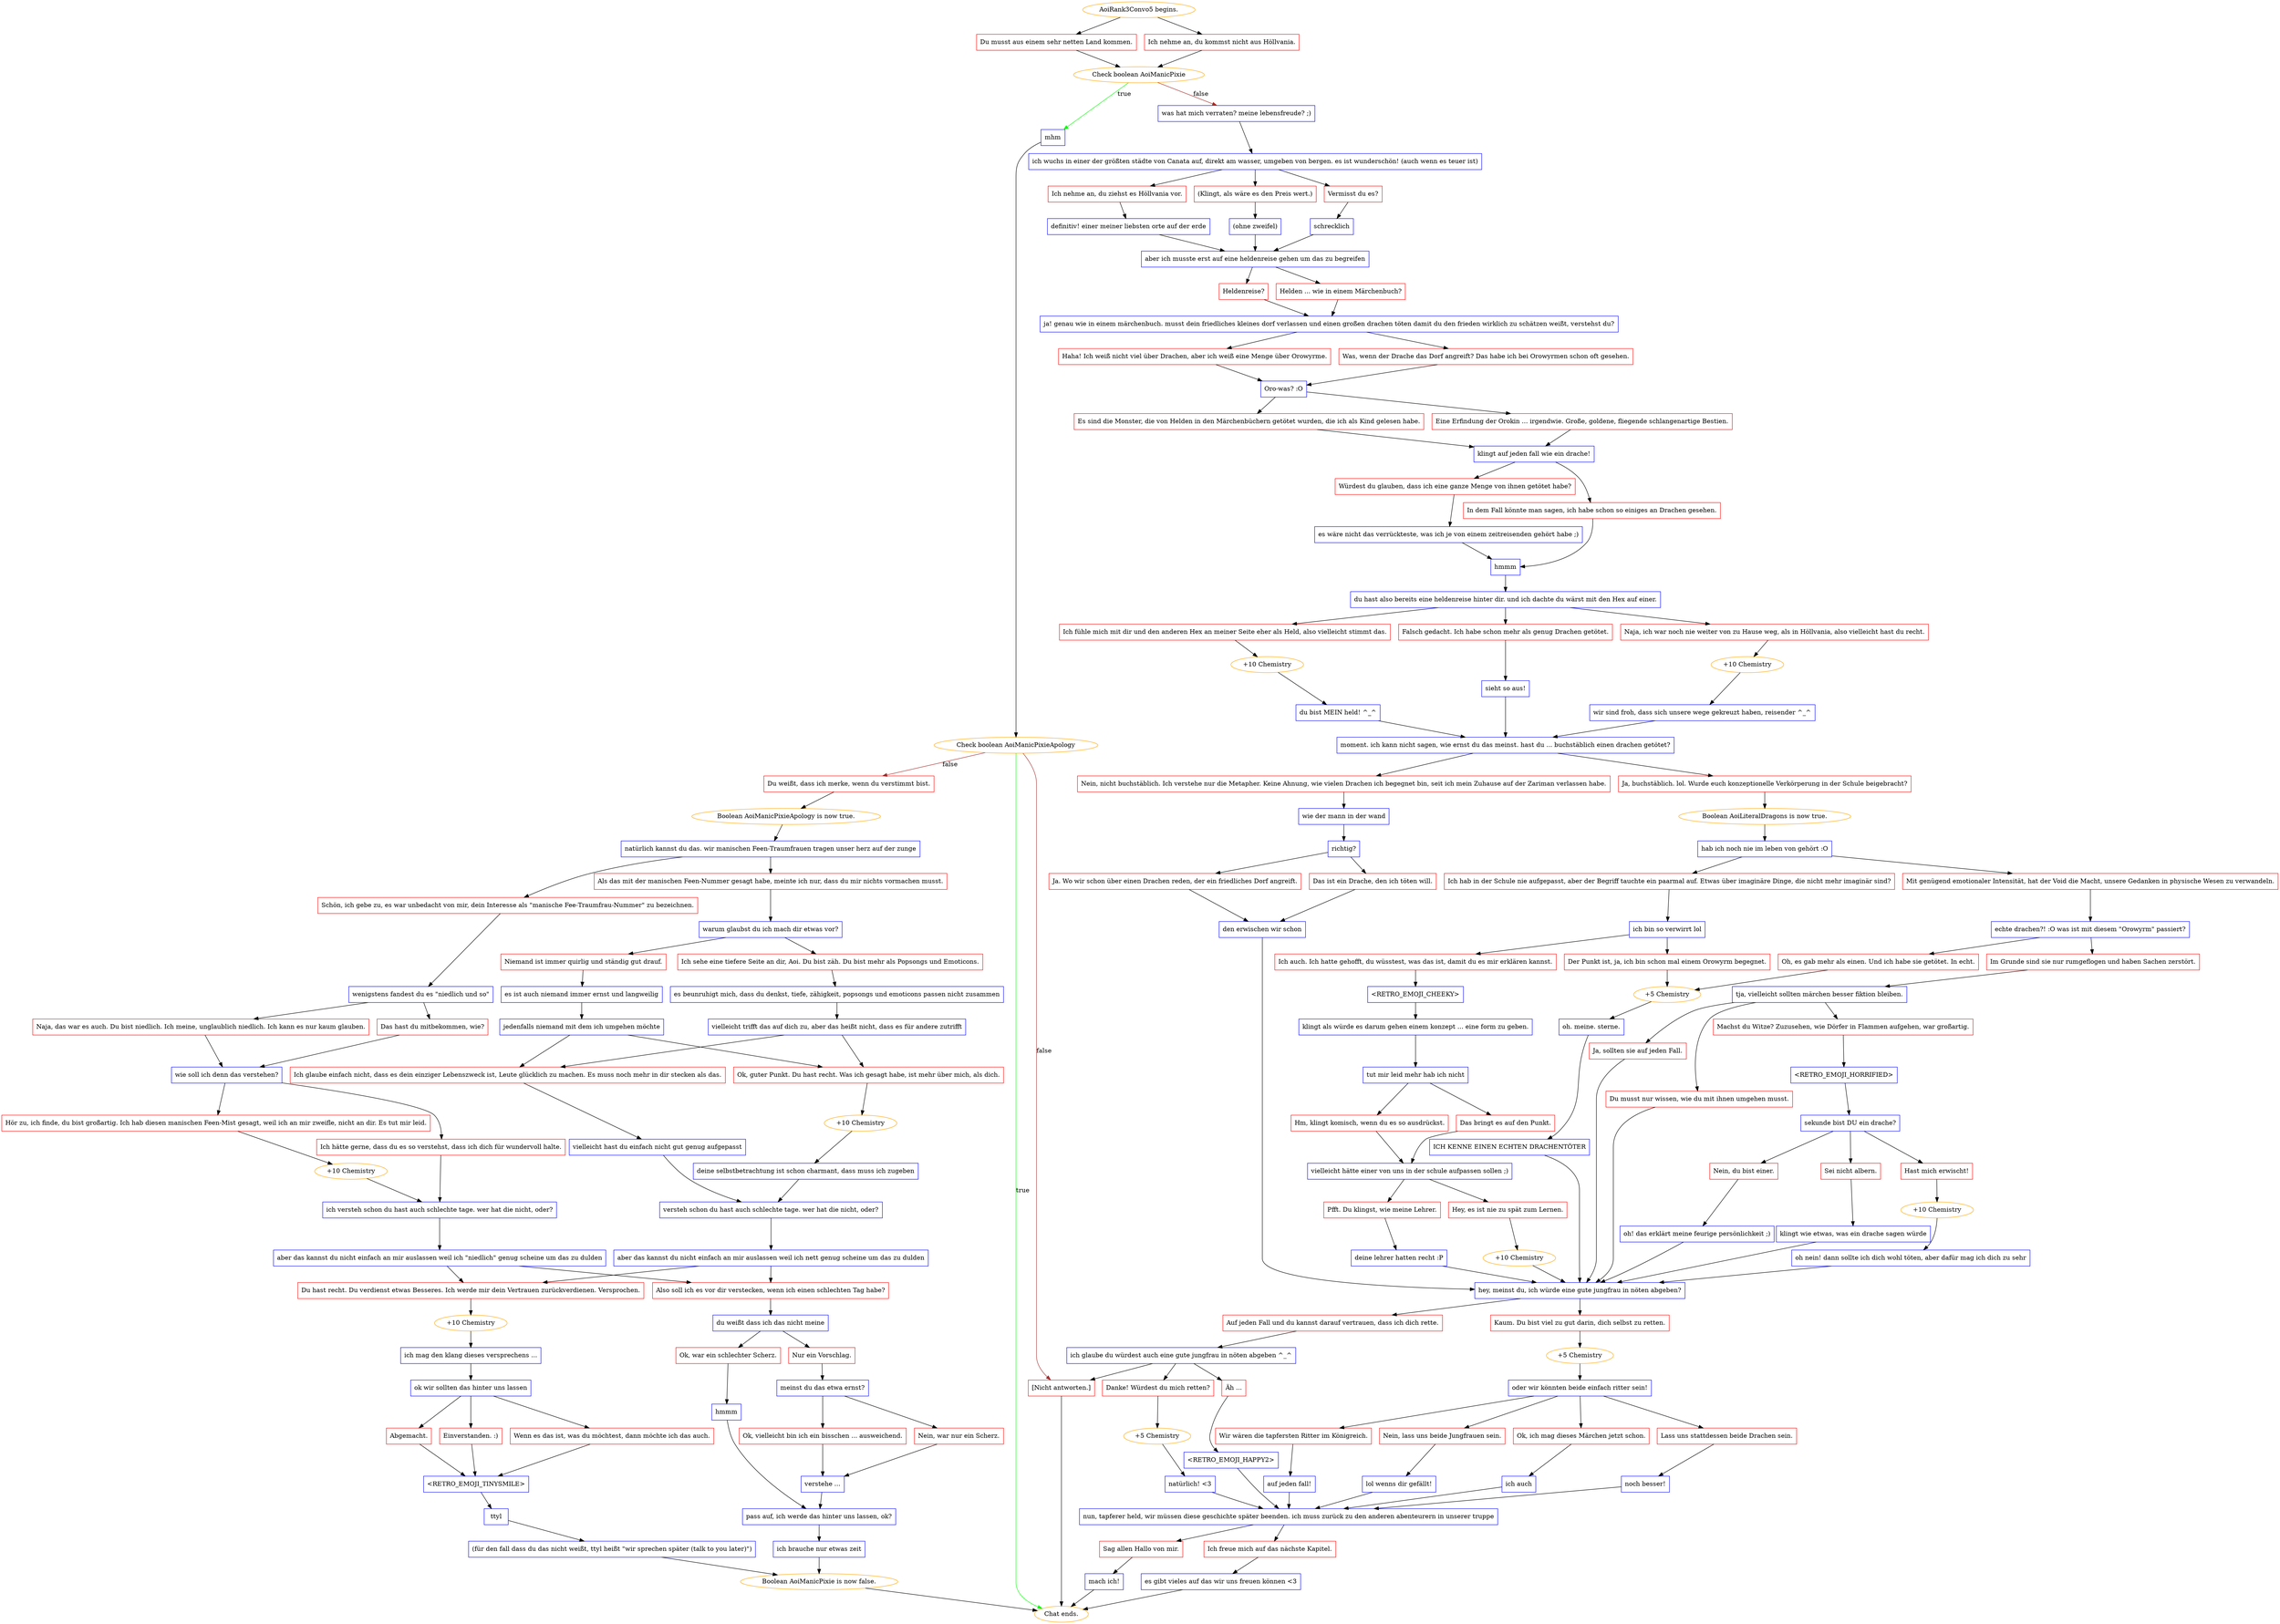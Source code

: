 digraph {
	"AoiRank3Convo5 begins." [color=orange];
		"AoiRank3Convo5 begins." -> j381610217;
		"AoiRank3Convo5 begins." -> j4247738584;
	j381610217 [label="Du musst aus einem sehr netten Land kommen.",shape=box,color=red];
		j381610217 -> j2671432348;
	j4247738584 [label="Ich nehme an, du kommst nicht aus Höllvania.",shape=box,color=red];
		j4247738584 -> j2671432348;
	j2671432348 [label="Check boolean AoiManicPixie",color=orange];
		j2671432348 -> j3274035572 [label=true,color=green];
		j2671432348 -> j2848082576 [label=false,color=brown];
	j3274035572 [label="mhm",shape=box,color=blue];
		j3274035572 -> j2415931465;
	j2848082576 [label="was hat mich verraten? meine lebensfreude? ;)",shape=box,color=blue];
		j2848082576 -> j333963513;
	j2415931465 [label="Check boolean AoiManicPixieApology",color=orange];
		j2415931465 -> "Chat ends." [label=true,color=green];
		j2415931465 -> j3917449478 [label=false,color=brown];
		j2415931465 -> j2595336394 [label=false,color=brown];
	j333963513 [label="ich wuchs in einer der größten städte von Canata auf, direkt am wasser, umgeben von bergen. es ist wunderschön! (auch wenn es teuer ist)",shape=box,color=blue];
		j333963513 -> j1055053629;
		j333963513 -> j3984355510;
		j333963513 -> j1153586942;
	"Chat ends." [color=orange];
	j3917449478 [label="Du weißt, dass ich merke, wenn du verstimmt bist.",shape=box,color=red];
		j3917449478 -> j639540401;
	j2595336394 [label="[Nicht antworten.]",shape=box,color=red];
		j2595336394 -> "Chat ends.";
	j1055053629 [label="Vermisst du es?",shape=box,color=red];
		j1055053629 -> j2687889920;
	j3984355510 [label="Ich nehme an, du ziehst es Höllvania vor.",shape=box,color=red];
		j3984355510 -> j1373996322;
	j1153586942 [label="(Klingt, als wäre es den Preis wert.)",shape=box,color=red];
		j1153586942 -> j1371281929;
	j639540401 [label="Boolean AoiManicPixieApology is now true.",color=orange];
		j639540401 -> j359987019;
	j2687889920 [label="schrecklich",shape=box,color=blue];
		j2687889920 -> j1143107057;
	j1373996322 [label="definitiv! einer meiner liebsten orte auf der erde",shape=box,color=blue];
		j1373996322 -> j1143107057;
	j1371281929 [label="(ohne zweifel)",shape=box,color=blue];
		j1371281929 -> j1143107057;
	j359987019 [label="natürlich kannst du das. wir manischen Feen-Traumfrauen tragen unser herz auf der zunge",shape=box,color=blue];
		j359987019 -> j4085602638;
		j359987019 -> j3597211059;
	j1143107057 [label="aber ich musste erst auf eine heldenreise gehen um das zu begreifen",shape=box,color=blue];
		j1143107057 -> j2350085479;
		j1143107057 -> j1736427066;
	j4085602638 [label="Schön, ich gebe zu, es war unbedacht von mir, dein Interesse als \"manische Fee-Traumfrau-Nummer\" zu bezeichnen.",shape=box,color=red];
		j4085602638 -> j3172429532;
	j3597211059 [label="Als das mit der manischen Feen-Nummer gesagt habe, meinte ich nur, dass du mir nichts vormachen musst.",shape=box,color=red];
		j3597211059 -> j782046907;
	j2350085479 [label="Heldenreise?",shape=box,color=red];
		j2350085479 -> j1378366095;
	j1736427066 [label="Helden ... wie in einem Märchenbuch?",shape=box,color=red];
		j1736427066 -> j1378366095;
	j3172429532 [label="wenigstens fandest du es \"niedlich und so\"",shape=box,color=blue];
		j3172429532 -> j2956565657;
		j3172429532 -> j3118323564;
	j782046907 [label="warum glaubst du ich mach dir etwas vor?",shape=box,color=blue];
		j782046907 -> j4016207302;
		j782046907 -> j2229721602;
	j1378366095 [label="ja! genau wie in einem märchenbuch. musst dein friedliches kleines dorf verlassen und einen großen drachen töten damit du den frieden wirklich zu schätzen weißt, verstehst du?",shape=box,color=blue];
		j1378366095 -> j946156572;
		j1378366095 -> j2796273940;
	j2956565657 [label="Naja, das war es auch. Du bist niedlich. Ich meine, unglaublich niedlich. Ich kann es nur kaum glauben.",shape=box,color=red];
		j2956565657 -> j2182691484;
	j3118323564 [label="Das hast du mitbekommen, wie?",shape=box,color=red];
		j3118323564 -> j2182691484;
	j4016207302 [label="Niemand ist immer quirlig und ständig gut drauf.",shape=box,color=red];
		j4016207302 -> j2905418048;
	j2229721602 [label="Ich sehe eine tiefere Seite an dir, Aoi. Du bist zäh. Du bist mehr als Popsongs und Emoticons.",shape=box,color=red];
		j2229721602 -> j3590263933;
	j946156572 [label="Haha! Ich weiß nicht viel über Drachen, aber ich weiß eine Menge über Orowyrme.",shape=box,color=red];
		j946156572 -> j3867058167;
	j2796273940 [label="Was, wenn der Drache das Dorf angreift? Das habe ich bei Orowyrmen schon oft gesehen.",shape=box,color=red];
		j2796273940 -> j3867058167;
	j2182691484 [label="wie soll ich denn das verstehen?",shape=box,color=blue];
		j2182691484 -> j2358009585;
		j2182691484 -> j1370244528;
	j2905418048 [label="es ist auch niemand immer ernst und langweilig",shape=box,color=blue];
		j2905418048 -> j3751914176;
	j3590263933 [label="es beunruhigt mich, dass du denkst, tiefe, zähigkeit, popsongs und emoticons passen nicht zusammen",shape=box,color=blue];
		j3590263933 -> j3293703337;
	j3867058167 [label="Oro-was? :O",shape=box,color=blue];
		j3867058167 -> j4281649422;
		j3867058167 -> j122561899;
	j2358009585 [label="Hör zu, ich finde, du bist großartig. Ich hab diesen manischen Feen-Mist gesagt, weil ich an mir zweifle, nicht an dir. Es tut mir leid.",shape=box,color=red];
		j2358009585 -> j2579029230;
	j1370244528 [label="Ich hätte gerne, dass du es so verstehst, dass ich dich für wundervoll halte.",shape=box,color=red];
		j1370244528 -> j1064360988;
	j3751914176 [label="jedenfalls niemand mit dem ich umgehen möchte",shape=box,color=blue];
		j3751914176 -> j535339363;
		j3751914176 -> j3470748315;
	j3293703337 [label="vielleicht trifft das auf dich zu, aber das heißt nicht, dass es für andere zutrifft",shape=box,color=blue];
		j3293703337 -> j3470748315;
		j3293703337 -> j535339363;
	j4281649422 [label="Es sind die Monster, die von Helden in den Märchenbüchern getötet wurden, die ich als Kind gelesen habe.",shape=box,color=red];
		j4281649422 -> j861901881;
	j122561899 [label="Eine Erfindung der Orokin ... irgendwie. Große, goldene, fliegende schlangenartige Bestien.",shape=box,color=red];
		j122561899 -> j861901881;
	j2579029230 [label="+10 Chemistry",color=orange];
		j2579029230 -> j1064360988;
	j1064360988 [label="ich versteh schon du hast auch schlechte tage. wer hat die nicht, oder?",shape=box,color=blue];
		j1064360988 -> j2429595035;
	j535339363 [label="Ich glaube einfach nicht, dass es dein einziger Lebenszweck ist, Leute glücklich zu machen. Es muss noch mehr in dir stecken als das.",shape=box,color=red];
		j535339363 -> j3494032952;
	j3470748315 [label="Ok, guter Punkt. Du hast recht. Was ich gesagt habe, ist mehr über mich, als dich.",shape=box,color=red];
		j3470748315 -> j3509829602;
	j861901881 [label="klingt auf jeden fall wie ein drache!",shape=box,color=blue];
		j861901881 -> j3228082362;
		j861901881 -> j2050879051;
	j2429595035 [label="aber das kannst du nicht einfach an mir auslassen weil ich \"niedlich\" genug scheine um das zu dulden",shape=box,color=blue];
		j2429595035 -> j1573000221;
		j2429595035 -> j2220363756;
	j3494032952 [label="vielleicht hast du einfach nicht gut genug aufgepasst",shape=box,color=blue];
		j3494032952 -> j2841919720;
	j3509829602 [label="+10 Chemistry",color=orange];
		j3509829602 -> j501279895;
	j3228082362 [label="Würdest du glauben, dass ich eine ganze Menge von ihnen getötet habe?",shape=box,color=red];
		j3228082362 -> j2453323734;
	j2050879051 [label="In dem Fall könnte man sagen, ich habe schon so einiges an Drachen gesehen.",shape=box,color=red];
		j2050879051 -> j4228143700;
	j1573000221 [label="Du hast recht. Du verdienst etwas Besseres. Ich werde mir dein Vertrauen zurückverdienen. Versprochen.",shape=box,color=red];
		j1573000221 -> j1004481177;
	j2220363756 [label="Also soll ich es vor dir verstecken, wenn ich einen schlechten Tag habe?",shape=box,color=red];
		j2220363756 -> j2271147334;
	j2841919720 [label="versteh schon du hast auch schlechte tage. wer hat die nicht, oder?",shape=box,color=blue];
		j2841919720 -> j2902690597;
	j501279895 [label="deine selbstbetrachtung ist schon charmant, dass muss ich zugeben",shape=box,color=blue];
		j501279895 -> j2841919720;
	j2453323734 [label="es wäre nicht das verrückteste, was ich je von einem zeitreisenden gehört habe ;)",shape=box,color=blue];
		j2453323734 -> j4228143700;
	j4228143700 [label="hmmm",shape=box,color=blue];
		j4228143700 -> j1593101296;
	j1004481177 [label="+10 Chemistry",color=orange];
		j1004481177 -> j1159023081;
	j2271147334 [label="du weißt dass ich das nicht meine",shape=box,color=blue];
		j2271147334 -> j897288756;
		j2271147334 -> j3584432932;
	j2902690597 [label="aber das kannst du nicht einfach an mir auslassen weil ich nett genug scheine um das zu dulden",shape=box,color=blue];
		j2902690597 -> j1573000221;
		j2902690597 -> j2220363756;
	j1593101296 [label="du hast also bereits eine heldenreise hinter dir. und ich dachte du wärst mit den Hex auf einer.",shape=box,color=blue];
		j1593101296 -> j1488422273;
		j1593101296 -> j3070891378;
		j1593101296 -> j3761568668;
	j1159023081 [label="ich mag den klang dieses versprechens ...",shape=box,color=blue];
		j1159023081 -> j216271040;
	j897288756 [label="Nur ein Vorschlag.",shape=box,color=red];
		j897288756 -> j2715725455;
	j3584432932 [label="Ok, war ein schlechter Scherz.",shape=box,color=red];
		j3584432932 -> j2315252951;
	j1488422273 [label="Naja, ich war noch nie weiter von zu Hause weg, als in Höllvania, also vielleicht hast du recht.",shape=box,color=red];
		j1488422273 -> j3861790378;
	j3070891378 [label="Ich fühle mich mit dir und den anderen Hex an meiner Seite eher als Held, also vielleicht stimmt das.",shape=box,color=red];
		j3070891378 -> j70926385;
	j3761568668 [label="Falsch gedacht. Ich habe schon mehr als genug Drachen getötet.",shape=box,color=red];
		j3761568668 -> j4064032971;
	j216271040 [label="ok wir sollten das hinter uns lassen",shape=box,color=blue];
		j216271040 -> j2162451664;
		j216271040 -> j2257423012;
		j216271040 -> j689101574;
	j2715725455 [label="meinst du das etwa ernst?",shape=box,color=blue];
		j2715725455 -> j984048295;
		j2715725455 -> j1265576794;
	j2315252951 [label="hmmm",shape=box,color=blue];
		j2315252951 -> j3221271710;
	j3861790378 [label="+10 Chemistry",color=orange];
		j3861790378 -> j1877418193;
	j70926385 [label="+10 Chemistry",color=orange];
		j70926385 -> j3939744933;
	j4064032971 [label="sieht so aus!",shape=box,color=blue];
		j4064032971 -> j997225350;
	j2162451664 [label="Abgemacht.",shape=box,color=red];
		j2162451664 -> j3232199089;
	j2257423012 [label="Einverstanden. :)",shape=box,color=red];
		j2257423012 -> j3232199089;
	j689101574 [label="Wenn es das ist, was du möchtest, dann möchte ich das auch.",shape=box,color=red];
		j689101574 -> j3232199089;
	j984048295 [label="Ok, vielleicht bin ich ein bisschen ... ausweichend.",shape=box,color=red];
		j984048295 -> j4151466906;
	j1265576794 [label="Nein, war nur ein Scherz.",shape=box,color=red];
		j1265576794 -> j4151466906;
	j3221271710 [label="pass auf, ich werde das hinter uns lassen, ok?",shape=box,color=blue];
		j3221271710 -> j2974191034;
	j1877418193 [label="wir sind froh, dass sich unsere wege gekreuzt haben, reisender ^_^",shape=box,color=blue];
		j1877418193 -> j997225350;
	j3939744933 [label="du bist MEIN held! ^_^",shape=box,color=blue];
		j3939744933 -> j997225350;
	j997225350 [label="moment. ich kann nicht sagen, wie ernst du das meinst. hast du ... buchstäblich einen drachen getötet?",shape=box,color=blue];
		j997225350 -> j2573762570;
		j997225350 -> j2509121651;
	j3232199089 [label="<RETRO_EMOJI_TINYSMILE>",shape=box,color=blue];
		j3232199089 -> j3488305304;
	j4151466906 [label="verstehe ...",shape=box,color=blue];
		j4151466906 -> j3221271710;
	j2974191034 [label="ich brauche nur etwas zeit",shape=box,color=blue];
		j2974191034 -> j2477397060;
	j2573762570 [label="Ja, buchstäblich. lol. Wurde euch konzeptionelle Verkörperung in der Schule beigebracht?",shape=box,color=red];
		j2573762570 -> j358389300;
	j2509121651 [label="Nein, nicht buchstäblich. Ich verstehe nur die Metapher. Keine Ahnung, wie vielen Drachen ich begegnet bin, seit ich mein Zuhause auf der Zariman verlassen habe.",shape=box,color=red];
		j2509121651 -> j3045389467;
	j3488305304 [label="ttyl",shape=box,color=blue];
		j3488305304 -> j3232356311;
	j2477397060 [label="Boolean AoiManicPixie is now false.",color=orange];
		j2477397060 -> "Chat ends.";
	j358389300 [label="Boolean AoiLiteralDragons is now true.",color=orange];
		j358389300 -> j1220339030;
	j3045389467 [label="wie der mann in der wand",shape=box,color=blue];
		j3045389467 -> j2493365525;
	j3232356311 [label="(für den fall dass du das nicht weißt, ttyl heißt \"wir sprechen später (talk to you later)\")",shape=box,color=blue];
		j3232356311 -> j2477397060;
	j1220339030 [label="hab ich noch nie im leben von gehört :O",shape=box,color=blue];
		j1220339030 -> j2991267106;
		j1220339030 -> j1714929456;
	j2493365525 [label="richtig?",shape=box,color=blue];
		j2493365525 -> j3779823068;
		j2493365525 -> j2390279533;
	j2991267106 [label="Ich hab in der Schule nie aufgepasst, aber der Begriff tauchte ein paarmal auf. Etwas über imaginäre Dinge, die nicht mehr imaginär sind?",shape=box,color=red];
		j2991267106 -> j2102639149;
	j1714929456 [label="Mit genügend emotionaler Intensität, hat der Void die Macht, unsere Gedanken in physische Wesen zu verwandeln.",shape=box,color=red];
		j1714929456 -> j106113495;
	j3779823068 [label="Ja. Wo wir schon über einen Drachen reden, der ein friedliches Dorf angreift.",shape=box,color=red];
		j3779823068 -> j1255983785;
	j2390279533 [label="Das ist ein Drache, den ich töten will.",shape=box,color=red];
		j2390279533 -> j1255983785;
	j2102639149 [label="ich bin so verwirrt lol",shape=box,color=blue];
		j2102639149 -> j1853118548;
		j2102639149 -> j1627275965;
	j106113495 [label="echte drachen?! :O was ist mit diesem \"Orowyrm\" passiert?",shape=box,color=blue];
		j106113495 -> j1945062199;
		j106113495 -> j1476476882;
	j1255983785 [label="den erwischen wir schon",shape=box,color=blue];
		j1255983785 -> j2098116494;
	j1853118548 [label="Ich auch. Ich hatte gehofft, du wüsstest, was das ist, damit du es mir erklären kannst.",shape=box,color=red];
		j1853118548 -> j558509967;
	j1627275965 [label="Der Punkt ist, ja, ich bin schon mal einem Orowyrm begegnet.",shape=box,color=red];
		j1627275965 -> j1522935503;
	j1945062199 [label="Oh, es gab mehr als einen. Und ich habe sie getötet. In echt.",shape=box,color=red];
		j1945062199 -> j1522935503;
	j1476476882 [label="Im Grunde sind sie nur rumgeflogen und haben Sachen zerstört.",shape=box,color=red];
		j1476476882 -> j1105816821;
	j2098116494 [label="hey, meinst du, ich würde eine gute jungfrau in nöten abgeben?",shape=box,color=blue];
		j2098116494 -> j1566057150;
		j2098116494 -> j1345610126;
	j558509967 [label="<RETRO_EMOJI_CHEEKY>",shape=box,color=blue];
		j558509967 -> j2698083007;
	j1522935503 [label="+5 Chemistry",color=orange];
		j1522935503 -> j4136060474;
	j1105816821 [label="tja, vielleicht sollten märchen besser fiktion bleiben.",shape=box,color=blue];
		j1105816821 -> j409942275;
		j1105816821 -> j2158719271;
		j1105816821 -> j1749454920;
	j1566057150 [label="Auf jeden Fall und du kannst darauf vertrauen, dass ich dich rette.",shape=box,color=red];
		j1566057150 -> j1308158152;
	j1345610126 [label="Kaum. Du bist viel zu gut darin, dich selbst zu retten.",shape=box,color=red];
		j1345610126 -> j17002227;
	j2698083007 [label="klingt als würde es darum gehen einem konzept ... eine form zu geben.",shape=box,color=blue];
		j2698083007 -> j883197898;
	j4136060474 [label="oh. meine. sterne.",shape=box,color=blue];
		j4136060474 -> j2356480733;
	j409942275 [label="Ja, sollten sie auf jeden Fall.",shape=box,color=red];
		j409942275 -> j2098116494;
	j2158719271 [label="Du musst nur wissen, wie du mit ihnen umgehen musst.",shape=box,color=red];
		j2158719271 -> j2098116494;
	j1749454920 [label="Machst du Witze? Zuzusehen, wie Dörfer in Flammen aufgehen, war großartig.",shape=box,color=red];
		j1749454920 -> j1690035033;
	j1308158152 [label="ich glaube du würdest auch eine gute jungfrau in nöten abgeben ^_^",shape=box,color=blue];
		j1308158152 -> j1963583556;
		j1308158152 -> j528732713;
		j1308158152 -> j2595336394;
	j17002227 [label="+5 Chemistry",color=orange];
		j17002227 -> j1107020;
	j883197898 [label="tut mir leid mehr hab ich nicht",shape=box,color=blue];
		j883197898 -> j3790645874;
		j883197898 -> j3038000335;
	j2356480733 [label="ICH KENNE EINEN ECHTEN DRACHENTÖTER",shape=box,color=blue];
		j2356480733 -> j2098116494;
	j1690035033 [label="<RETRO_EMOJI_HORRIFIED>",shape=box,color=blue];
		j1690035033 -> j353883406;
	j1963583556 [label="Danke! Würdest du mich retten?",shape=box,color=red];
		j1963583556 -> j1494051362;
	j528732713 [label="Äh ...",shape=box,color=red];
		j528732713 -> j2305271642;
	j1107020 [label="oder wir könnten beide einfach ritter sein!",shape=box,color=blue];
		j1107020 -> j2143774970;
		j1107020 -> j2923591123;
		j1107020 -> j2950814344;
		j1107020 -> j1606994463;
	j3790645874 [label="Das bringt es auf den Punkt.",shape=box,color=red];
		j3790645874 -> j594974044;
	j3038000335 [label="Hm, klingt komisch, wenn du es so ausdrückst.",shape=box,color=red];
		j3038000335 -> j594974044;
	j353883406 [label="sekunde bist DU ein drache?",shape=box,color=blue];
		j353883406 -> j1348228909;
		j353883406 -> j6127323;
		j353883406 -> j205881356;
	j1494051362 [label="+5 Chemistry",color=orange];
		j1494051362 -> j3137946795;
	j2305271642 [label="<RETRO_EMOJI_HAPPY2>",shape=box,color=blue];
		j2305271642 -> j2817202564;
	j2143774970 [label="Ok, ich mag dieses Märchen jetzt schon.",shape=box,color=red];
		j2143774970 -> j3643789419;
	j2923591123 [label="Lass uns stattdessen beide Drachen sein.",shape=box,color=red];
		j2923591123 -> j3083505101;
	j2950814344 [label="Wir wären die tapfersten Ritter im Königreich.",shape=box,color=red];
		j2950814344 -> j603868450;
	j1606994463 [label="Nein, lass uns beide Jungfrauen sein.",shape=box,color=red];
		j1606994463 -> j3544615700;
	j594974044 [label="vielleicht hätte einer von uns in der schule aufpassen sollen ;)",shape=box,color=blue];
		j594974044 -> j2825989234;
		j594974044 -> j2822388507;
	j1348228909 [label="Hast mich erwischt!",shape=box,color=red];
		j1348228909 -> j883122884;
	j6127323 [label="Nein, du bist einer.",shape=box,color=red];
		j6127323 -> j1314225109;
	j205881356 [label="Sei nicht albern.",shape=box,color=red];
		j205881356 -> j1942305424;
	j3137946795 [label="natürlich! <3",shape=box,color=blue];
		j3137946795 -> j2817202564;
	j2817202564 [label="nun, tapferer held, wir müssen diese geschichte später beenden. ich muss zurück zu den anderen abenteurern in unserer truppe",shape=box,color=blue];
		j2817202564 -> j3894795143;
		j2817202564 -> j1890936507;
	j3643789419 [label="ich auch",shape=box,color=blue];
		j3643789419 -> j2817202564;
	j3083505101 [label="noch besser!",shape=box,color=blue];
		j3083505101 -> j2817202564;
	j603868450 [label="auf jeden fall!",shape=box,color=blue];
		j603868450 -> j2817202564;
	j3544615700 [label="lol wenns dir gefällt!",shape=box,color=blue];
		j3544615700 -> j2817202564;
	j2825989234 [label="Hey, es ist nie zu spät zum Lernen.",shape=box,color=red];
		j2825989234 -> j3270227341;
	j2822388507 [label="Pfft. Du klingst, wie meine Lehrer.",shape=box,color=red];
		j2822388507 -> j3482753521;
	j883122884 [label="+10 Chemistry",color=orange];
		j883122884 -> j94693625;
	j1314225109 [label="oh! das erklärt meine feurige persönlichkeit ;)",shape=box,color=blue];
		j1314225109 -> j2098116494;
	j1942305424 [label="klingt wie etwas, was ein drache sagen würde",shape=box,color=blue];
		j1942305424 -> j2098116494;
	j3894795143 [label="Sag allen Hallo von mir.",shape=box,color=red];
		j3894795143 -> j1238630510;
	j1890936507 [label="Ich freue mich auf das nächste Kapitel.",shape=box,color=red];
		j1890936507 -> j1192953270;
	j3270227341 [label="+10 Chemistry",color=orange];
		j3270227341 -> j2098116494;
	j3482753521 [label="deine lehrer hatten recht :P",shape=box,color=blue];
		j3482753521 -> j2098116494;
	j94693625 [label="oh nein! dann sollte ich dich wohl töten, aber dafür mag ich dich zu sehr",shape=box,color=blue];
		j94693625 -> j2098116494;
	j1238630510 [label="mach ich!",shape=box,color=blue];
		j1238630510 -> "Chat ends.";
	j1192953270 [label="es gibt vieles auf das wir uns freuen können <3",shape=box,color=blue];
		j1192953270 -> "Chat ends.";
}